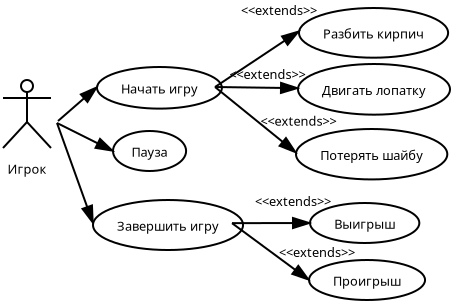 <?xml version="1.0" encoding="UTF-8"?>
<dia:diagram xmlns:dia="http://www.lysator.liu.se/~alla/dia/"><dia:layer name="Фон" visible="true"><dia:object type="UML - Usecase" version="0" id="O0"><dia:attribute name="obj_pos"><dia:point val="6,3.65"/></dia:attribute><dia:attribute name="obj_bb"><dia:rectangle val="6,3.65;11.9,5.65"/></dia:attribute><dia:attribute name="elem_corner"><dia:point val="6,3.65"/></dia:attribute><dia:attribute name="elem_width"><dia:real val="5.9"/></dia:attribute><dia:attribute name="elem_height"><dia:real val="2"/></dia:attribute><dia:attribute name="text_outside"><dia:boolean val="false"/></dia:attribute><dia:attribute name="collaboration"><dia:boolean val="false"/></dia:attribute><dia:attribute name="text"><dia:composite type="text"><dia:attribute name="string"><dia:string>#Начать игру#</dia:string></dia:attribute><dia:attribute name="font"><dia:font family="sans" style="0" name="Courier"/></dia:attribute><dia:attribute name="height"><dia:real val="0.8"/></dia:attribute><dia:attribute name="pos"><dia:point val="8.95,4.85"/></dia:attribute><dia:attribute name="color"><dia:color val="#000000"/></dia:attribute><dia:attribute name="alignment"><dia:enum val="1"/></dia:attribute></dia:composite></dia:attribute></dia:object><dia:object type="UML - Usecase" version="0" id="O1"><dia:attribute name="obj_pos"><dia:point val="6.8,6.85"/></dia:attribute><dia:attribute name="obj_bb"><dia:rectangle val="6.8,6.85;10.3,8.85"/></dia:attribute><dia:attribute name="elem_corner"><dia:point val="6.8,6.85"/></dia:attribute><dia:attribute name="elem_width"><dia:real val="3.5"/></dia:attribute><dia:attribute name="elem_height"><dia:real val="2"/></dia:attribute><dia:attribute name="text_outside"><dia:boolean val="false"/></dia:attribute><dia:attribute name="collaboration"><dia:boolean val="false"/></dia:attribute><dia:attribute name="text"><dia:composite type="text"><dia:attribute name="string"><dia:string>#Пауза#</dia:string></dia:attribute><dia:attribute name="font"><dia:font family="sans" style="0" name="Courier"/></dia:attribute><dia:attribute name="height"><dia:real val="0.8"/></dia:attribute><dia:attribute name="pos"><dia:point val="8.55,8.05"/></dia:attribute><dia:attribute name="color"><dia:color val="#000000"/></dia:attribute><dia:attribute name="alignment"><dia:enum val="1"/></dia:attribute></dia:composite></dia:attribute></dia:object><dia:object type="UML - Usecase" version="0" id="O2"><dia:attribute name="obj_pos"><dia:point val="5.8,10.3"/></dia:attribute><dia:attribute name="obj_bb"><dia:rectangle val="5.8,10.3;12.75,12.617"/></dia:attribute><dia:attribute name="elem_corner"><dia:point val="5.8,10.3"/></dia:attribute><dia:attribute name="elem_width"><dia:real val="6.95"/></dia:attribute><dia:attribute name="elem_height"><dia:real val="2.317"/></dia:attribute><dia:attribute name="text_outside"><dia:boolean val="false"/></dia:attribute><dia:attribute name="collaboration"><dia:boolean val="false"/></dia:attribute><dia:attribute name="text"><dia:composite type="text"><dia:attribute name="string"><dia:string>#Завершить игру#</dia:string></dia:attribute><dia:attribute name="font"><dia:font family="sans" style="0" name="Courier"/></dia:attribute><dia:attribute name="height"><dia:real val="0.8"/></dia:attribute><dia:attribute name="pos"><dia:point val="9.275,11.658"/></dia:attribute><dia:attribute name="color"><dia:color val="#000000"/></dia:attribute><dia:attribute name="alignment"><dia:enum val="1"/></dia:attribute></dia:composite></dia:attribute></dia:object><dia:object type="UML - Actor" version="0" id="O3"><dia:attribute name="obj_pos"><dia:point val="2.5,6.4"/></dia:attribute><dia:attribute name="obj_bb"><dia:rectangle val="1.2,3.65;3.8,9.3"/></dia:attribute><dia:attribute name="elem_corner"><dia:point val="1.25,3.7"/></dia:attribute><dia:attribute name="elem_width"><dia:real val="2.5"/></dia:attribute><dia:attribute name="elem_height"><dia:real val="5.4"/></dia:attribute><dia:attribute name="text"><dia:composite type="text"><dia:attribute name="string"><dia:string>#Игрок#</dia:string></dia:attribute><dia:attribute name="font"><dia:font family="sans" style="0" name="Courier"/></dia:attribute><dia:attribute name="height"><dia:real val="0.8"/></dia:attribute><dia:attribute name="pos"><dia:point val="2.5,8.9"/></dia:attribute><dia:attribute name="color"><dia:color val="#000000"/></dia:attribute><dia:attribute name="alignment"><dia:enum val="1"/></dia:attribute></dia:composite></dia:attribute></dia:object><dia:object type="UML - Usecase" version="0" id="O4"><dia:attribute name="obj_pos"><dia:point val="16.1,0.7"/></dia:attribute><dia:attribute name="obj_bb"><dia:rectangle val="16.1,0.7;23.05,3.017"/></dia:attribute><dia:attribute name="elem_corner"><dia:point val="16.1,0.7"/></dia:attribute><dia:attribute name="elem_width"><dia:real val="6.95"/></dia:attribute><dia:attribute name="elem_height"><dia:real val="2.317"/></dia:attribute><dia:attribute name="text_outside"><dia:boolean val="false"/></dia:attribute><dia:attribute name="collaboration"><dia:boolean val="false"/></dia:attribute><dia:attribute name="text"><dia:composite type="text"><dia:attribute name="string"><dia:string>#Разбить кирпич#</dia:string></dia:attribute><dia:attribute name="font"><dia:font family="sans" style="0" name="Courier"/></dia:attribute><dia:attribute name="height"><dia:real val="0.8"/></dia:attribute><dia:attribute name="pos"><dia:point val="19.575,2.058"/></dia:attribute><dia:attribute name="color"><dia:color val="#000000"/></dia:attribute><dia:attribute name="alignment"><dia:enum val="1"/></dia:attribute></dia:composite></dia:attribute></dia:object><dia:object type="UML - Usecase" version="0" id="O5"><dia:attribute name="obj_pos"><dia:point val="16.05,3.5"/></dia:attribute><dia:attribute name="obj_bb"><dia:rectangle val="16.05,3.5;23.3,5.917"/></dia:attribute><dia:attribute name="elem_corner"><dia:point val="16.05,3.5"/></dia:attribute><dia:attribute name="elem_width"><dia:real val="7.25"/></dia:attribute><dia:attribute name="elem_height"><dia:real val="2.417"/></dia:attribute><dia:attribute name="text_outside"><dia:boolean val="false"/></dia:attribute><dia:attribute name="collaboration"><dia:boolean val="false"/></dia:attribute><dia:attribute name="text"><dia:composite type="text"><dia:attribute name="string"><dia:string>#Двигать лопатку#</dia:string></dia:attribute><dia:attribute name="font"><dia:font family="sans" style="0" name="Courier"/></dia:attribute><dia:attribute name="height"><dia:real val="0.8"/></dia:attribute><dia:attribute name="pos"><dia:point val="19.675,4.908"/></dia:attribute><dia:attribute name="color"><dia:color val="#000000"/></dia:attribute><dia:attribute name="alignment"><dia:enum val="1"/></dia:attribute></dia:composite></dia:attribute></dia:object><dia:object type="UML - Usecase" version="0" id="O6"><dia:attribute name="obj_pos"><dia:point val="15.95,6.75"/></dia:attribute><dia:attribute name="obj_bb"><dia:rectangle val="15.95,6.75;23.05,9.117"/></dia:attribute><dia:attribute name="elem_corner"><dia:point val="15.95,6.75"/></dia:attribute><dia:attribute name="elem_width"><dia:real val="7.1"/></dia:attribute><dia:attribute name="elem_height"><dia:real val="2.367"/></dia:attribute><dia:attribute name="text_outside"><dia:boolean val="false"/></dia:attribute><dia:attribute name="collaboration"><dia:boolean val="false"/></dia:attribute><dia:attribute name="text"><dia:composite type="text"><dia:attribute name="string"><dia:string>#Потерять шайбу#</dia:string></dia:attribute><dia:attribute name="font"><dia:font family="sans" style="0" name="Courier"/></dia:attribute><dia:attribute name="height"><dia:real val="0.8"/></dia:attribute><dia:attribute name="pos"><dia:point val="19.5,8.133"/></dia:attribute><dia:attribute name="color"><dia:color val="#000000"/></dia:attribute><dia:attribute name="alignment"><dia:enum val="1"/></dia:attribute></dia:composite></dia:attribute></dia:object><dia:object type="UML - Usecase" version="0" id="O7"><dia:attribute name="obj_pos"><dia:point val="16.65,10.45"/></dia:attribute><dia:attribute name="obj_bb"><dia:rectangle val="16.65,10.45;21.6,12.45"/></dia:attribute><dia:attribute name="elem_corner"><dia:point val="16.65,10.45"/></dia:attribute><dia:attribute name="elem_width"><dia:real val="4.95"/></dia:attribute><dia:attribute name="elem_height"><dia:real val="2"/></dia:attribute><dia:attribute name="text_outside"><dia:boolean val="false"/></dia:attribute><dia:attribute name="collaboration"><dia:boolean val="false"/></dia:attribute><dia:attribute name="text"><dia:composite type="text"><dia:attribute name="string"><dia:string>#Выигрыш#</dia:string></dia:attribute><dia:attribute name="font"><dia:font family="sans" style="0" name="Courier"/></dia:attribute><dia:attribute name="height"><dia:real val="0.8"/></dia:attribute><dia:attribute name="pos"><dia:point val="19.125,11.65"/></dia:attribute><dia:attribute name="color"><dia:color val="#000000"/></dia:attribute><dia:attribute name="alignment"><dia:enum val="1"/></dia:attribute></dia:composite></dia:attribute></dia:object><dia:object type="UML - Usecase" version="0" id="O8"><dia:attribute name="obj_pos"><dia:point val="16.6,13.3"/></dia:attribute><dia:attribute name="obj_bb"><dia:rectangle val="16.6,13.3;21.9,15.3"/></dia:attribute><dia:attribute name="elem_corner"><dia:point val="16.6,13.3"/></dia:attribute><dia:attribute name="elem_width"><dia:real val="5.3"/></dia:attribute><dia:attribute name="elem_height"><dia:real val="2"/></dia:attribute><dia:attribute name="text_outside"><dia:boolean val="false"/></dia:attribute><dia:attribute name="collaboration"><dia:boolean val="false"/></dia:attribute><dia:attribute name="text"><dia:composite type="text"><dia:attribute name="string"><dia:string>#Проигрыш#</dia:string></dia:attribute><dia:attribute name="font"><dia:font family="sans" style="0" name="Courier"/></dia:attribute><dia:attribute name="height"><dia:real val="0.8"/></dia:attribute><dia:attribute name="pos"><dia:point val="19.25,14.5"/></dia:attribute><dia:attribute name="color"><dia:color val="#000000"/></dia:attribute><dia:attribute name="alignment"><dia:enum val="1"/></dia:attribute></dia:composite></dia:attribute></dia:object><dia:object type="UML - Message" version="0" id="O9"><dia:attribute name="obj_pos"><dia:point val="11.9,4.65"/></dia:attribute><dia:attribute name="obj_bb"><dia:rectangle val="11.831,0.45;16.875,4.719"/></dia:attribute><dia:attribute name="conn_endpoints"><dia:point val="11.9,4.65"/><dia:point val="16.1,1.858"/></dia:attribute><dia:attribute name="text"><dia:string>#&lt;&lt;extends&gt;&gt;#</dia:string></dia:attribute><dia:attribute name="type"><dia:enum val="0"/></dia:attribute><dia:attribute name="text_pos"><dia:point val="15.1,1.05"/></dia:attribute><dia:connections><dia:connection handle="0" to="O0" connection="4"/><dia:connection handle="1" to="O4" connection="3"/></dia:connections></dia:object><dia:object type="UML - Message" version="0" id="O10"><dia:attribute name="obj_pos"><dia:point val="11.9,4.65"/></dia:attribute><dia:attribute name="obj_bb"><dia:rectangle val="11.849,3.65;16.3,5.109"/></dia:attribute><dia:attribute name="conn_endpoints"><dia:point val="11.9,4.65"/><dia:point val="16.05,4.708"/></dia:attribute><dia:attribute name="text"><dia:string>#&lt;&lt;extends&gt;&gt;#</dia:string></dia:attribute><dia:attribute name="type"><dia:enum val="0"/></dia:attribute><dia:attribute name="text_pos"><dia:point val="14.525,4.25"/></dia:attribute><dia:connections><dia:connection handle="0" to="O0" connection="4"/><dia:connection handle="1" to="O5" connection="3"/></dia:connections></dia:object><dia:object type="UML - Message" version="0" id="O11"><dia:attribute name="obj_pos"><dia:point val="11.9,4.65"/></dia:attribute><dia:attribute name="obj_bb"><dia:rectangle val="11.83,4.58;17.85,8.276"/></dia:attribute><dia:attribute name="conn_endpoints"><dia:point val="11.9,4.65"/><dia:point val="15.95,7.933"/></dia:attribute><dia:attribute name="text"><dia:string>#&lt;&lt;extends&gt;&gt;#</dia:string></dia:attribute><dia:attribute name="type"><dia:enum val="0"/></dia:attribute><dia:attribute name="text_pos"><dia:point val="16.075,6.592"/></dia:attribute><dia:connections><dia:connection handle="0" to="O0" connection="4"/><dia:connection handle="1" to="O6" connection="3"/></dia:connections></dia:object><dia:object type="UML - Message" version="0" id="O12"><dia:attribute name="obj_pos"><dia:point val="12.75,11.458"/></dia:attribute><dia:attribute name="obj_bb"><dia:rectangle val="12.7,10;17.575,11.85"/></dia:attribute><dia:attribute name="conn_endpoints"><dia:point val="12.75,11.458"/><dia:point val="16.65,11.45"/></dia:attribute><dia:attribute name="text"><dia:string>#&lt;&lt;extends&gt;&gt;#</dia:string></dia:attribute><dia:attribute name="type"><dia:enum val="0"/></dia:attribute><dia:attribute name="text_pos"><dia:point val="15.8,10.6"/></dia:attribute><dia:connections><dia:connection handle="0" to="O2" connection="4"/><dia:connection handle="1" to="O7" connection="3"/></dia:connections></dia:object><dia:object type="UML - Message" version="0" id="O13"><dia:attribute name="obj_pos"><dia:point val="12.75,11.458"/></dia:attribute><dia:attribute name="obj_bb"><dia:rectangle val="12.68,11.388;18.775,14.652"/></dia:attribute><dia:attribute name="conn_endpoints"><dia:point val="12.75,11.458"/><dia:point val="16.6,14.3"/></dia:attribute><dia:attribute name="text"><dia:string>#&lt;&lt;extends&gt;&gt;#</dia:string></dia:attribute><dia:attribute name="type"><dia:enum val="0"/></dia:attribute><dia:attribute name="text_pos"><dia:point val="17,13.15"/></dia:attribute><dia:connections><dia:connection handle="0" to="O2" connection="4"/><dia:connection handle="1" to="O8" connection="3"/></dia:connections></dia:object><dia:object type="UML - Message" version="0" id="O14"><dia:attribute name="obj_pos"><dia:point val="4.05,6.35"/></dia:attribute><dia:attribute name="obj_bb"><dia:rectangle val="3.979,4.316;6.301,6.421"/></dia:attribute><dia:attribute name="conn_endpoints"><dia:point val="4.05,6.35"/><dia:point val="6,4.65"/></dia:attribute><dia:attribute name="text"><dia:string>##</dia:string></dia:attribute><dia:attribute name="type"><dia:enum val="0"/></dia:attribute><dia:attribute name="text_pos"><dia:point val="5.025,5.65"/></dia:attribute><dia:connections><dia:connection handle="1" to="O0" connection="3"/></dia:connections></dia:object><dia:object type="UML - Message" version="0" id="O15"><dia:attribute name="obj_pos"><dia:point val="4,6.45"/></dia:attribute><dia:attribute name="obj_bb"><dia:rectangle val="3.933,6.383;7.024,8.23"/></dia:attribute><dia:attribute name="conn_endpoints"><dia:point val="4,6.45"/><dia:point val="6.8,7.85"/></dia:attribute><dia:attribute name="text"><dia:string>##</dia:string></dia:attribute><dia:attribute name="type"><dia:enum val="0"/></dia:attribute><dia:attribute name="text_pos"><dia:point val="5.4,7.15"/></dia:attribute><dia:connections><dia:connection handle="1" to="O1" connection="3"/></dia:connections></dia:object><dia:object type="UML - Message" version="0" id="O16"><dia:attribute name="obj_pos"><dia:point val="4,6.45"/></dia:attribute><dia:attribute name="obj_bb"><dia:rectangle val="3.936,6.386;6.193,11.641"/></dia:attribute><dia:attribute name="conn_endpoints"><dia:point val="4,6.45"/><dia:point val="5.8,11.458"/></dia:attribute><dia:attribute name="text"><dia:string>##</dia:string></dia:attribute><dia:attribute name="type"><dia:enum val="0"/></dia:attribute><dia:attribute name="text_pos"><dia:point val="4.9,8.954"/></dia:attribute><dia:connections><dia:connection handle="1" to="O2" connection="3"/></dia:connections></dia:object></dia:layer></dia:diagram>
